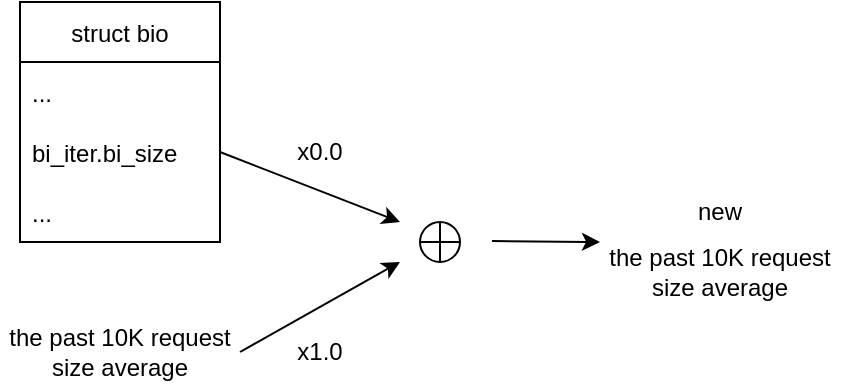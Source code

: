 <mxfile version="20.2.8" type="device"><diagram id="czLgPet-RACdiWOm2CFJ" name="第1頁"><mxGraphModel dx="1102" dy="865" grid="1" gridSize="10" guides="1" tooltips="1" connect="1" arrows="1" fold="1" page="1" pageScale="1" pageWidth="827" pageHeight="1169" math="0" shadow="0"><root><mxCell id="0"/><mxCell id="1" parent="0"/><mxCell id="d1smzKk1J_fMoc0WdWu9-1" value="struct bio" style="swimlane;fontStyle=0;childLayout=stackLayout;horizontal=1;startSize=30;horizontalStack=0;resizeParent=1;resizeParentMax=0;resizeLast=0;collapsible=1;marginBottom=0;" vertex="1" parent="1"><mxGeometry x="200" y="400" width="100" height="120" as="geometry"/></mxCell><mxCell id="d1smzKk1J_fMoc0WdWu9-2" value="..." style="text;strokeColor=none;fillColor=none;align=left;verticalAlign=middle;spacingLeft=4;spacingRight=4;overflow=hidden;points=[[0,0.5],[1,0.5]];portConstraint=eastwest;rotatable=0;" vertex="1" parent="d1smzKk1J_fMoc0WdWu9-1"><mxGeometry y="30" width="100" height="30" as="geometry"/></mxCell><mxCell id="d1smzKk1J_fMoc0WdWu9-3" value="bi_iter.bi_size" style="text;strokeColor=none;fillColor=none;align=left;verticalAlign=middle;spacingLeft=4;spacingRight=4;overflow=hidden;points=[[0,0.5],[1,0.5]];portConstraint=eastwest;rotatable=0;" vertex="1" parent="d1smzKk1J_fMoc0WdWu9-1"><mxGeometry y="60" width="100" height="30" as="geometry"/></mxCell><mxCell id="d1smzKk1J_fMoc0WdWu9-4" value="..." style="text;strokeColor=none;fillColor=none;align=left;verticalAlign=middle;spacingLeft=4;spacingRight=4;overflow=hidden;points=[[0,0.5],[1,0.5]];portConstraint=eastwest;rotatable=0;" vertex="1" parent="d1smzKk1J_fMoc0WdWu9-1"><mxGeometry y="90" width="100" height="30" as="geometry"/></mxCell><mxCell id="d1smzKk1J_fMoc0WdWu9-5" value="" style="endArrow=classic;html=1;rounded=0;exitX=1;exitY=0.5;exitDx=0;exitDy=0;" edge="1" parent="1" source="d1smzKk1J_fMoc0WdWu9-3"><mxGeometry width="50" height="50" relative="1" as="geometry"><mxPoint x="390" y="430" as="sourcePoint"/><mxPoint x="390" y="510" as="targetPoint"/></mxGeometry></mxCell><mxCell id="d1smzKk1J_fMoc0WdWu9-6" value="x0.0" style="text;html=1;strokeColor=none;fillColor=none;align=center;verticalAlign=middle;whiteSpace=wrap;rounded=0;" vertex="1" parent="1"><mxGeometry x="320" y="460" width="60" height="30" as="geometry"/></mxCell><mxCell id="d1smzKk1J_fMoc0WdWu9-7" value="the past 10K request size average" style="text;html=1;strokeColor=none;fillColor=none;align=center;verticalAlign=middle;whiteSpace=wrap;rounded=0;" vertex="1" parent="1"><mxGeometry x="190" y="560" width="120" height="30" as="geometry"/></mxCell><mxCell id="d1smzKk1J_fMoc0WdWu9-8" value="" style="shape=orEllipse;perimeter=ellipsePerimeter;whiteSpace=wrap;html=1;backgroundOutline=1;" vertex="1" parent="1"><mxGeometry x="400" y="510" width="20" height="20" as="geometry"/></mxCell><mxCell id="d1smzKk1J_fMoc0WdWu9-9" value="" style="endArrow=classic;html=1;rounded=0;exitX=1;exitY=0.5;exitDx=0;exitDy=0;" edge="1" parent="1" source="d1smzKk1J_fMoc0WdWu9-7"><mxGeometry width="50" height="50" relative="1" as="geometry"><mxPoint x="210" y="615" as="sourcePoint"/><mxPoint x="390" y="530" as="targetPoint"/></mxGeometry></mxCell><mxCell id="d1smzKk1J_fMoc0WdWu9-10" value="x1.0" style="text;html=1;strokeColor=none;fillColor=none;align=center;verticalAlign=middle;whiteSpace=wrap;rounded=0;" vertex="1" parent="1"><mxGeometry x="320" y="560" width="60" height="30" as="geometry"/></mxCell><mxCell id="d1smzKk1J_fMoc0WdWu9-11" value="" style="endArrow=classic;html=1;rounded=0;" edge="1" parent="1"><mxGeometry width="50" height="50" relative="1" as="geometry"><mxPoint x="436" y="519.5" as="sourcePoint"/><mxPoint x="490" y="520" as="targetPoint"/></mxGeometry></mxCell><mxCell id="d1smzKk1J_fMoc0WdWu9-12" value="the past 10K request size average" style="text;html=1;strokeColor=none;fillColor=none;align=center;verticalAlign=middle;whiteSpace=wrap;rounded=0;" vertex="1" parent="1"><mxGeometry x="490" y="520" width="120" height="30" as="geometry"/></mxCell><mxCell id="d1smzKk1J_fMoc0WdWu9-13" value="new" style="text;html=1;strokeColor=none;fillColor=none;align=center;verticalAlign=middle;whiteSpace=wrap;rounded=0;" vertex="1" parent="1"><mxGeometry x="490" y="490" width="120" height="30" as="geometry"/></mxCell></root></mxGraphModel></diagram></mxfile>